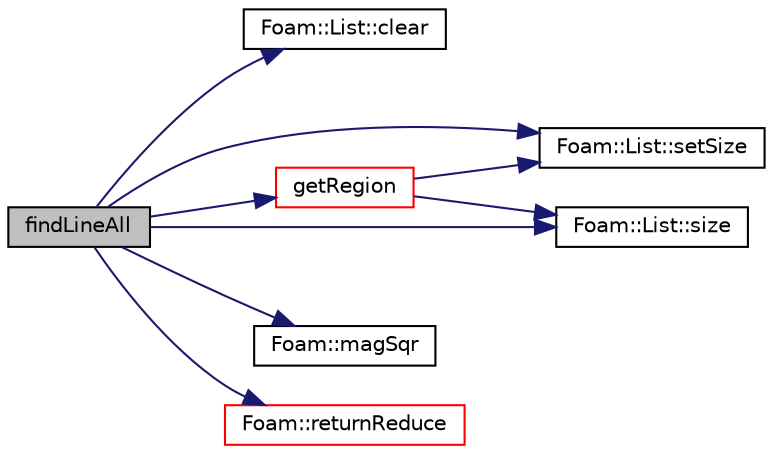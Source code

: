 digraph "findLineAll"
{
  bgcolor="transparent";
  edge [fontname="Helvetica",fontsize="10",labelfontname="Helvetica",labelfontsize="10"];
  node [fontname="Helvetica",fontsize="10",shape=record];
  rankdir="LR";
  Node2271 [label="findLineAll",height=0.2,width=0.4,color="black", fillcolor="grey75", style="filled", fontcolor="black"];
  Node2271 -> Node2272 [color="midnightblue",fontsize="10",style="solid",fontname="Helvetica"];
  Node2272 [label="Foam::List::clear",height=0.2,width=0.4,color="black",URL="$a26833.html#ac8bb3912a3ce86b15842e79d0b421204",tooltip="Clear the list, i.e. set size to zero. "];
  Node2271 -> Node2273 [color="midnightblue",fontsize="10",style="solid",fontname="Helvetica"];
  Node2273 [label="getRegion",height=0.2,width=0.4,color="red",URL="$a29993.html#ab2bcdcc4dd1bdb5a9e1d1025292bdf24",tooltip="From a set of points and indices get the region. "];
  Node2273 -> Node2275 [color="midnightblue",fontsize="10",style="solid",fontname="Helvetica"];
  Node2275 [label="Foam::List::setSize",height=0.2,width=0.4,color="black",URL="$a26833.html#aedb985ffeaf1bdbfeccc2a8730405703",tooltip="Reset size of List. "];
  Node2273 -> Node2276 [color="midnightblue",fontsize="10",style="solid",fontname="Helvetica"];
  Node2276 [label="Foam::List::size",height=0.2,width=0.4,color="black",URL="$a26833.html#a8a5f6fa29bd4b500caf186f60245b384",tooltip="Override size to be inconsistent with allocated storage. "];
  Node2271 -> Node2365 [color="midnightblue",fontsize="10",style="solid",fontname="Helvetica"];
  Node2365 [label="Foam::magSqr",height=0.2,width=0.4,color="black",URL="$a21851.html#ae6fff2c6981e6d9618aa5038e69def6e"];
  Node2271 -> Node2686 [color="midnightblue",fontsize="10",style="solid",fontname="Helvetica"];
  Node2686 [label="Foam::returnReduce",height=0.2,width=0.4,color="red",URL="$a21851.html#a8d528a67d2a9c6fe4fb94bc86872624b"];
  Node2271 -> Node2275 [color="midnightblue",fontsize="10",style="solid",fontname="Helvetica"];
  Node2271 -> Node2276 [color="midnightblue",fontsize="10",style="solid",fontname="Helvetica"];
}
